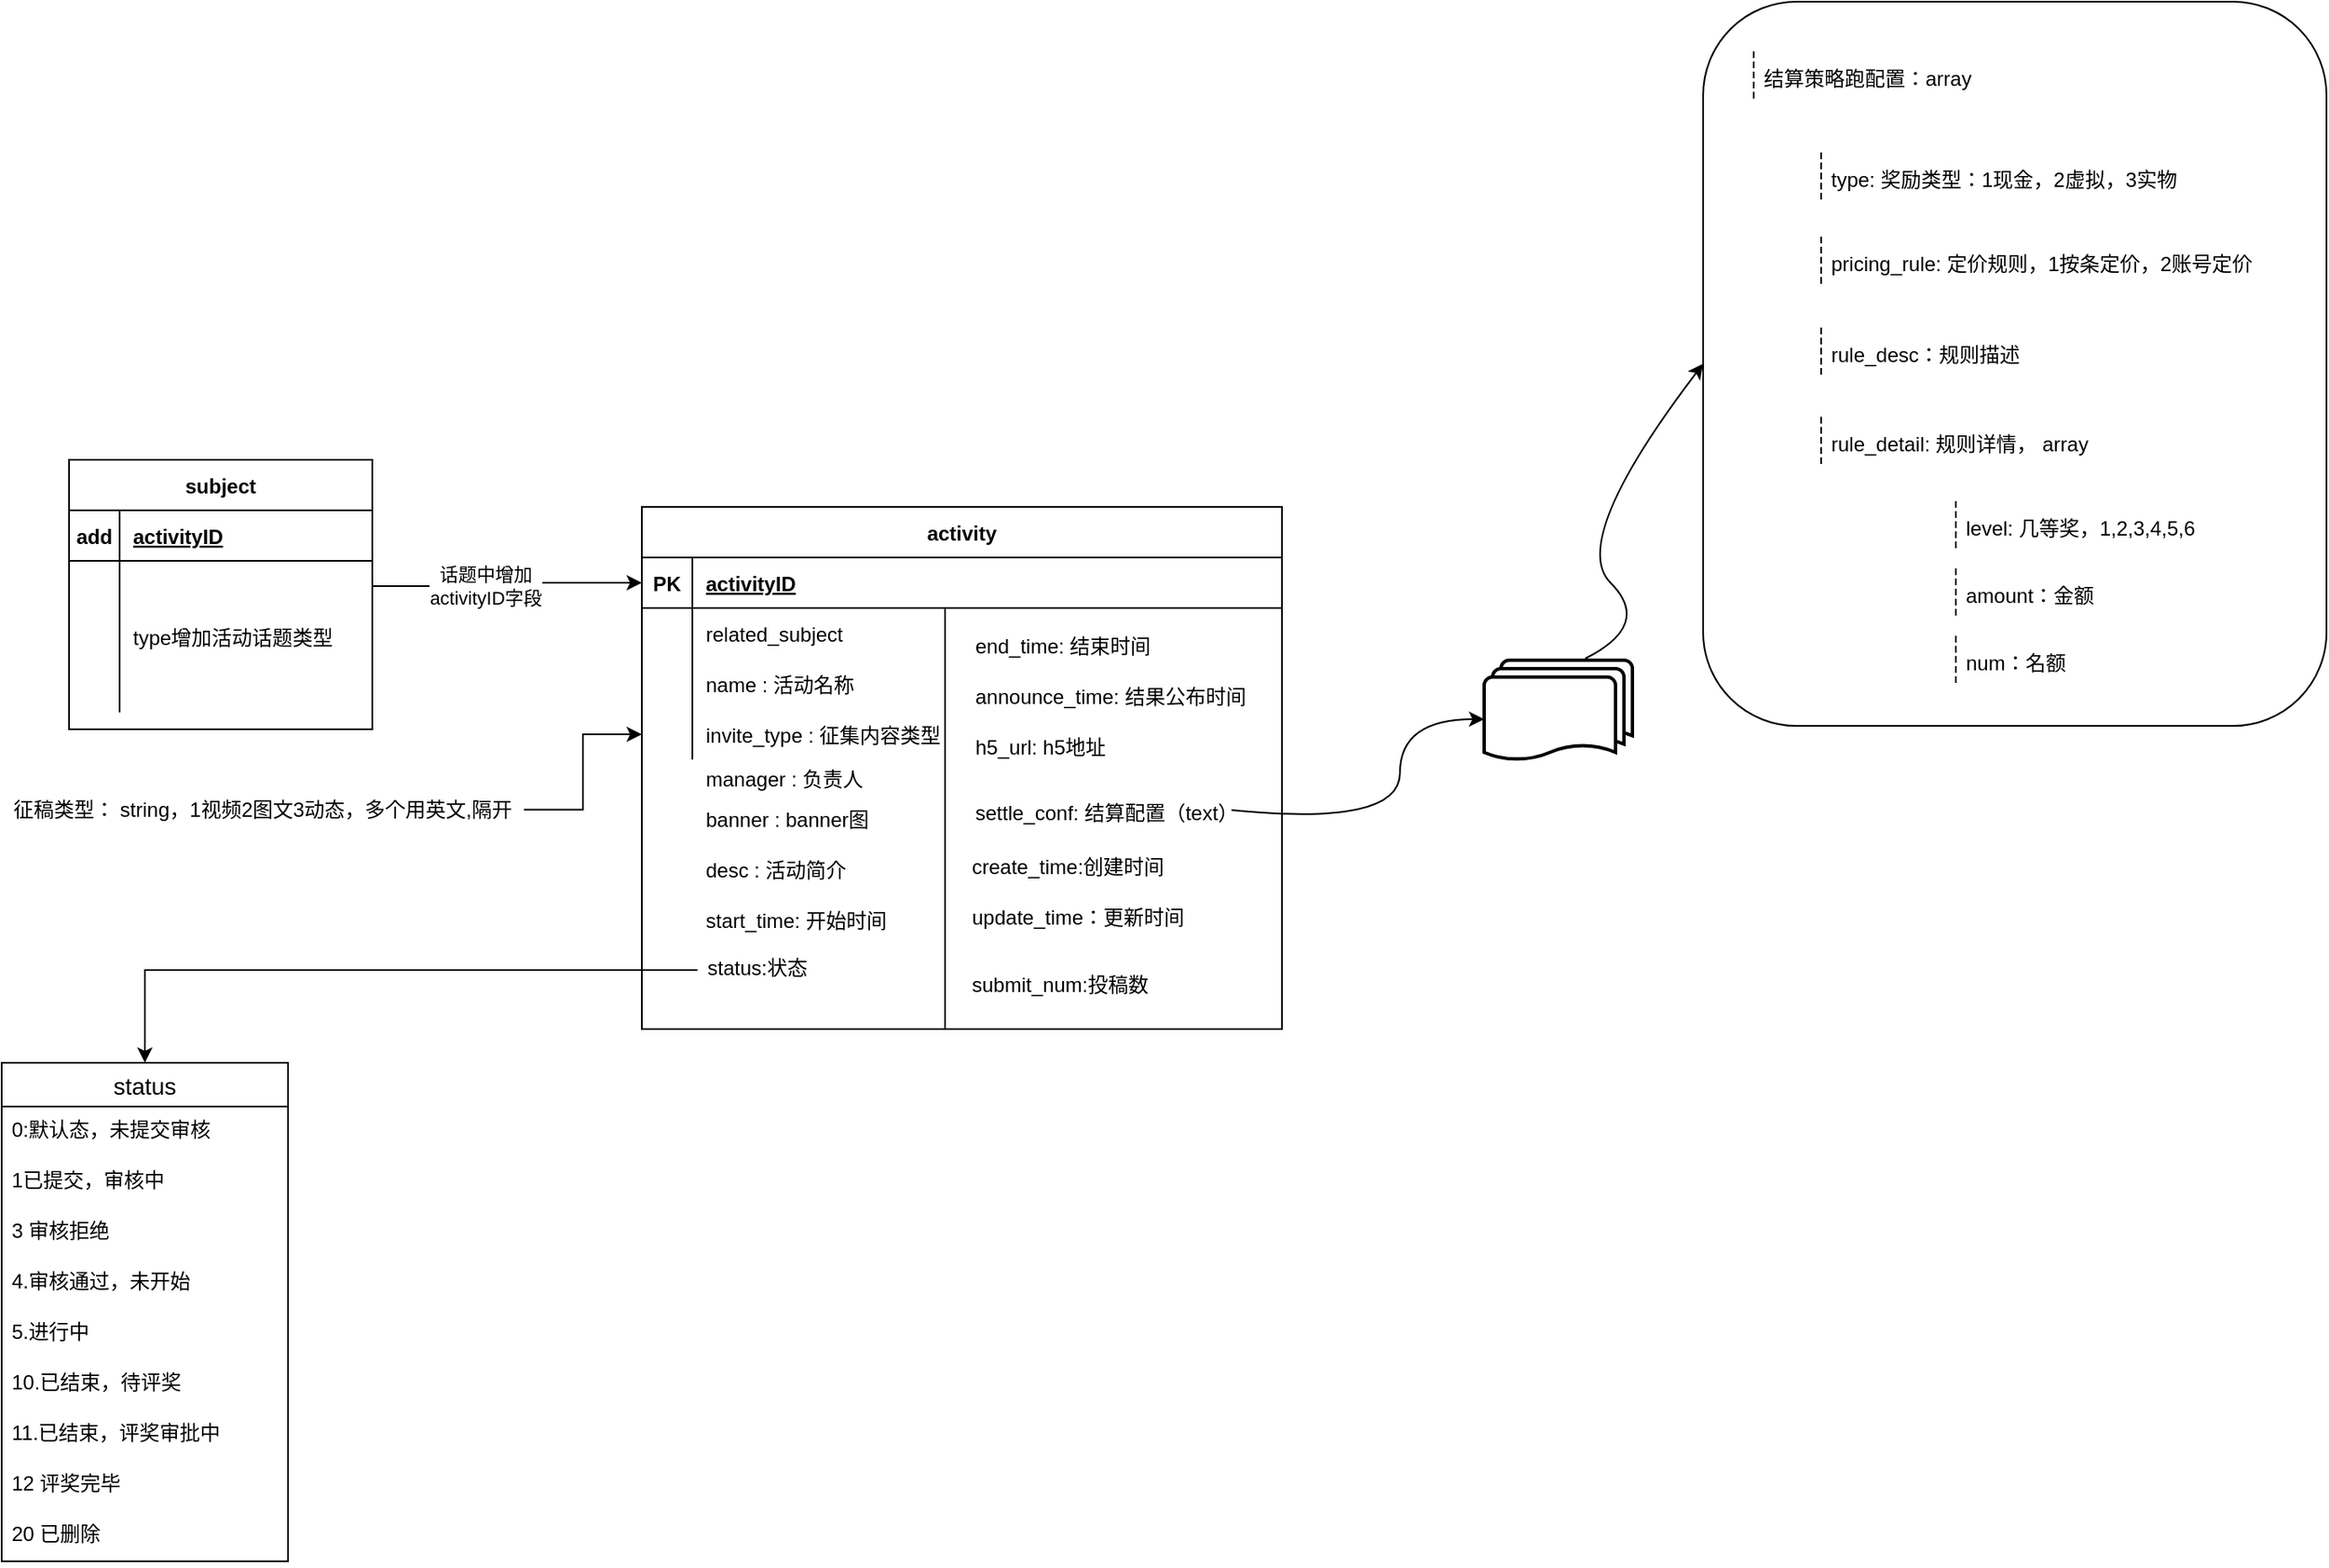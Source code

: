 <mxfile version="15.5.8" type="github">
  <diagram id="LG2WF2RvglRewsPvHwB6" name="Page-1">
    <mxGraphModel dx="1422" dy="762" grid="1" gridSize="10" guides="1" tooltips="1" connect="1" arrows="1" fold="1" page="1" pageScale="1" pageWidth="1654" pageHeight="2336" math="0" shadow="0">
      <root>
        <mxCell id="0" />
        <mxCell id="1" parent="0" />
        <mxCell id="w5vEDjfAuw3C4fb2oxAN-76" value="" style="rounded=1;whiteSpace=wrap;html=1;" parent="1" vertex="1">
          <mxGeometry x="1160" y="290" width="370" height="430" as="geometry" />
        </mxCell>
        <mxCell id="w5vEDjfAuw3C4fb2oxAN-1" value="activity" style="shape=table;startSize=30;container=1;collapsible=1;childLayout=tableLayout;fixedRows=1;rowLines=0;fontStyle=1;align=center;resizeLast=1;" parent="1" vertex="1">
          <mxGeometry x="530" y="590" width="380" height="310" as="geometry">
            <mxRectangle x="530" y="590" width="70" height="30" as="alternateBounds" />
          </mxGeometry>
        </mxCell>
        <mxCell id="w5vEDjfAuw3C4fb2oxAN-2" value="" style="shape=partialRectangle;collapsible=0;dropTarget=0;pointerEvents=0;fillColor=none;top=0;left=0;bottom=1;right=0;points=[[0,0.5],[1,0.5]];portConstraint=eastwest;" parent="w5vEDjfAuw3C4fb2oxAN-1" vertex="1">
          <mxGeometry y="30" width="380" height="30" as="geometry" />
        </mxCell>
        <mxCell id="w5vEDjfAuw3C4fb2oxAN-3" value="PK" style="shape=partialRectangle;connectable=0;fillColor=none;top=0;left=0;bottom=0;right=0;fontStyle=1;overflow=hidden;" parent="w5vEDjfAuw3C4fb2oxAN-2" vertex="1">
          <mxGeometry width="30" height="30" as="geometry">
            <mxRectangle width="30" height="30" as="alternateBounds" />
          </mxGeometry>
        </mxCell>
        <mxCell id="w5vEDjfAuw3C4fb2oxAN-4" value="activityID" style="shape=partialRectangle;connectable=0;fillColor=none;top=0;left=0;bottom=0;right=0;align=left;spacingLeft=6;fontStyle=5;overflow=hidden;" parent="w5vEDjfAuw3C4fb2oxAN-2" vertex="1">
          <mxGeometry x="30" width="350" height="30" as="geometry">
            <mxRectangle width="350" height="30" as="alternateBounds" />
          </mxGeometry>
        </mxCell>
        <mxCell id="w5vEDjfAuw3C4fb2oxAN-5" value="" style="shape=partialRectangle;collapsible=0;dropTarget=0;pointerEvents=0;fillColor=none;top=0;left=0;bottom=0;right=0;points=[[0,0.5],[1,0.5]];portConstraint=eastwest;" parent="w5vEDjfAuw3C4fb2oxAN-1" vertex="1">
          <mxGeometry y="60" width="380" height="30" as="geometry" />
        </mxCell>
        <mxCell id="w5vEDjfAuw3C4fb2oxAN-6" value="" style="shape=partialRectangle;connectable=0;fillColor=none;top=0;left=0;bottom=0;right=0;editable=1;overflow=hidden;" parent="w5vEDjfAuw3C4fb2oxAN-5" vertex="1">
          <mxGeometry width="30" height="30" as="geometry">
            <mxRectangle width="30" height="30" as="alternateBounds" />
          </mxGeometry>
        </mxCell>
        <mxCell id="w5vEDjfAuw3C4fb2oxAN-7" value="related_subject" style="shape=partialRectangle;connectable=0;fillColor=none;top=0;left=0;bottom=0;right=0;align=left;spacingLeft=6;overflow=hidden;" parent="w5vEDjfAuw3C4fb2oxAN-5" vertex="1">
          <mxGeometry x="30" width="350" height="30" as="geometry">
            <mxRectangle width="350" height="30" as="alternateBounds" />
          </mxGeometry>
        </mxCell>
        <mxCell id="w5vEDjfAuw3C4fb2oxAN-8" value="" style="shape=partialRectangle;collapsible=0;dropTarget=0;pointerEvents=0;fillColor=none;top=0;left=0;bottom=0;right=0;points=[[0,0.5],[1,0.5]];portConstraint=eastwest;" parent="w5vEDjfAuw3C4fb2oxAN-1" vertex="1">
          <mxGeometry y="90" width="380" height="30" as="geometry" />
        </mxCell>
        <mxCell id="w5vEDjfAuw3C4fb2oxAN-9" value="" style="shape=partialRectangle;connectable=0;fillColor=none;top=0;left=0;bottom=0;right=0;editable=1;overflow=hidden;" parent="w5vEDjfAuw3C4fb2oxAN-8" vertex="1">
          <mxGeometry width="30" height="30" as="geometry">
            <mxRectangle width="30" height="30" as="alternateBounds" />
          </mxGeometry>
        </mxCell>
        <mxCell id="w5vEDjfAuw3C4fb2oxAN-10" value="name : 活动名称" style="shape=partialRectangle;connectable=0;fillColor=none;top=0;left=0;bottom=0;right=0;align=left;spacingLeft=6;overflow=hidden;" parent="w5vEDjfAuw3C4fb2oxAN-8" vertex="1">
          <mxGeometry x="30" width="350" height="30" as="geometry">
            <mxRectangle width="350" height="30" as="alternateBounds" />
          </mxGeometry>
        </mxCell>
        <mxCell id="w5vEDjfAuw3C4fb2oxAN-11" value="" style="shape=partialRectangle;collapsible=0;dropTarget=0;pointerEvents=0;fillColor=none;top=0;left=0;bottom=0;right=0;points=[[0,0.5],[1,0.5]];portConstraint=eastwest;" parent="w5vEDjfAuw3C4fb2oxAN-1" vertex="1">
          <mxGeometry y="120" width="380" height="30" as="geometry" />
        </mxCell>
        <mxCell id="w5vEDjfAuw3C4fb2oxAN-12" value="" style="shape=partialRectangle;connectable=0;fillColor=none;top=0;left=0;bottom=0;right=0;editable=1;overflow=hidden;" parent="w5vEDjfAuw3C4fb2oxAN-11" vertex="1">
          <mxGeometry width="30" height="30" as="geometry">
            <mxRectangle width="30" height="30" as="alternateBounds" />
          </mxGeometry>
        </mxCell>
        <mxCell id="w5vEDjfAuw3C4fb2oxAN-13" value="invite_type : 征集内容类型" style="shape=partialRectangle;connectable=0;fillColor=none;top=0;left=0;bottom=0;right=0;align=left;spacingLeft=6;overflow=hidden;" parent="w5vEDjfAuw3C4fb2oxAN-11" vertex="1">
          <mxGeometry x="30" width="350" height="30" as="geometry">
            <mxRectangle width="350" height="30" as="alternateBounds" />
          </mxGeometry>
        </mxCell>
        <mxCell id="w5vEDjfAuw3C4fb2oxAN-14" value="subject" style="shape=table;startSize=30;container=1;collapsible=1;childLayout=tableLayout;fixedRows=1;rowLines=0;fontStyle=1;align=center;resizeLast=1;" parent="1" vertex="1">
          <mxGeometry x="190" y="562" width="180" height="160" as="geometry" />
        </mxCell>
        <mxCell id="w5vEDjfAuw3C4fb2oxAN-15" value="" style="shape=partialRectangle;collapsible=0;dropTarget=0;pointerEvents=0;fillColor=none;top=0;left=0;bottom=1;right=0;points=[[0,0.5],[1,0.5]];portConstraint=eastwest;" parent="w5vEDjfAuw3C4fb2oxAN-14" vertex="1">
          <mxGeometry y="30" width="180" height="30" as="geometry" />
        </mxCell>
        <mxCell id="w5vEDjfAuw3C4fb2oxAN-16" value="add" style="shape=partialRectangle;connectable=0;fillColor=none;top=0;left=0;bottom=0;right=0;fontStyle=1;overflow=hidden;" parent="w5vEDjfAuw3C4fb2oxAN-15" vertex="1">
          <mxGeometry width="30" height="30" as="geometry">
            <mxRectangle width="30" height="30" as="alternateBounds" />
          </mxGeometry>
        </mxCell>
        <mxCell id="w5vEDjfAuw3C4fb2oxAN-17" value="activityID" style="shape=partialRectangle;connectable=0;fillColor=none;top=0;left=0;bottom=0;right=0;align=left;spacingLeft=6;fontStyle=5;overflow=hidden;" parent="w5vEDjfAuw3C4fb2oxAN-15" vertex="1">
          <mxGeometry x="30" width="150" height="30" as="geometry">
            <mxRectangle width="150" height="30" as="alternateBounds" />
          </mxGeometry>
        </mxCell>
        <mxCell id="w5vEDjfAuw3C4fb2oxAN-18" value="" style="shape=partialRectangle;collapsible=0;dropTarget=0;pointerEvents=0;fillColor=none;top=0;left=0;bottom=0;right=0;points=[[0,0.5],[1,0.5]];portConstraint=eastwest;" parent="w5vEDjfAuw3C4fb2oxAN-14" vertex="1">
          <mxGeometry y="60" width="180" height="30" as="geometry" />
        </mxCell>
        <mxCell id="w5vEDjfAuw3C4fb2oxAN-19" value="" style="shape=partialRectangle;connectable=0;fillColor=none;top=0;left=0;bottom=0;right=0;editable=1;overflow=hidden;" parent="w5vEDjfAuw3C4fb2oxAN-18" vertex="1">
          <mxGeometry width="30" height="30" as="geometry">
            <mxRectangle width="30" height="30" as="alternateBounds" />
          </mxGeometry>
        </mxCell>
        <mxCell id="w5vEDjfAuw3C4fb2oxAN-20" value="" style="shape=partialRectangle;connectable=0;fillColor=none;top=0;left=0;bottom=0;right=0;align=left;spacingLeft=6;overflow=hidden;" parent="w5vEDjfAuw3C4fb2oxAN-18" vertex="1">
          <mxGeometry x="30" width="150" height="30" as="geometry">
            <mxRectangle width="150" height="30" as="alternateBounds" />
          </mxGeometry>
        </mxCell>
        <mxCell id="w5vEDjfAuw3C4fb2oxAN-21" value="" style="shape=partialRectangle;collapsible=0;dropTarget=0;pointerEvents=0;fillColor=none;top=0;left=0;bottom=0;right=0;points=[[0,0.5],[1,0.5]];portConstraint=eastwest;" parent="w5vEDjfAuw3C4fb2oxAN-14" vertex="1">
          <mxGeometry y="90" width="180" height="30" as="geometry" />
        </mxCell>
        <mxCell id="w5vEDjfAuw3C4fb2oxAN-22" value="" style="shape=partialRectangle;connectable=0;fillColor=none;top=0;left=0;bottom=0;right=0;editable=1;overflow=hidden;" parent="w5vEDjfAuw3C4fb2oxAN-21" vertex="1">
          <mxGeometry width="30" height="30" as="geometry">
            <mxRectangle width="30" height="30" as="alternateBounds" />
          </mxGeometry>
        </mxCell>
        <mxCell id="w5vEDjfAuw3C4fb2oxAN-23" value="type增加活动话题类型" style="shape=partialRectangle;connectable=0;fillColor=none;top=0;left=0;bottom=0;right=0;align=left;spacingLeft=6;overflow=hidden;" parent="w5vEDjfAuw3C4fb2oxAN-21" vertex="1">
          <mxGeometry x="30" width="150" height="30" as="geometry">
            <mxRectangle width="150" height="30" as="alternateBounds" />
          </mxGeometry>
        </mxCell>
        <mxCell id="w5vEDjfAuw3C4fb2oxAN-24" value="" style="shape=partialRectangle;collapsible=0;dropTarget=0;pointerEvents=0;fillColor=none;top=0;left=0;bottom=0;right=0;points=[[0,0.5],[1,0.5]];portConstraint=eastwest;" parent="w5vEDjfAuw3C4fb2oxAN-14" vertex="1">
          <mxGeometry y="120" width="180" height="30" as="geometry" />
        </mxCell>
        <mxCell id="w5vEDjfAuw3C4fb2oxAN-25" value="" style="shape=partialRectangle;connectable=0;fillColor=none;top=0;left=0;bottom=0;right=0;editable=1;overflow=hidden;" parent="w5vEDjfAuw3C4fb2oxAN-24" vertex="1">
          <mxGeometry width="30" height="30" as="geometry">
            <mxRectangle width="30" height="30" as="alternateBounds" />
          </mxGeometry>
        </mxCell>
        <mxCell id="w5vEDjfAuw3C4fb2oxAN-26" value="" style="shape=partialRectangle;connectable=0;fillColor=none;top=0;left=0;bottom=0;right=0;align=left;spacingLeft=6;overflow=hidden;" parent="w5vEDjfAuw3C4fb2oxAN-24" vertex="1">
          <mxGeometry x="30" width="150" height="30" as="geometry">
            <mxRectangle width="150" height="30" as="alternateBounds" />
          </mxGeometry>
        </mxCell>
        <mxCell id="w5vEDjfAuw3C4fb2oxAN-27" style="edgeStyle=orthogonalEdgeStyle;rounded=0;orthogonalLoop=1;jettySize=auto;html=1;exitX=1;exitY=0.5;exitDx=0;exitDy=0;entryX=0;entryY=0.5;entryDx=0;entryDy=0;" parent="1" source="w5vEDjfAuw3C4fb2oxAN-18" target="w5vEDjfAuw3C4fb2oxAN-2" edge="1">
          <mxGeometry relative="1" as="geometry">
            <mxPoint x="490" y="660" as="targetPoint" />
          </mxGeometry>
        </mxCell>
        <mxCell id="w5vEDjfAuw3C4fb2oxAN-31" value="话题中增加&lt;br&gt;activityID字段" style="edgeLabel;html=1;align=center;verticalAlign=middle;resizable=0;points=[];" parent="w5vEDjfAuw3C4fb2oxAN-27" vertex="1" connectable="0">
          <mxGeometry x="-0.173" relative="1" as="geometry">
            <mxPoint as="offset" />
          </mxGeometry>
        </mxCell>
        <mxCell id="w5vEDjfAuw3C4fb2oxAN-33" value="manager : 负责人" style="shape=partialRectangle;connectable=0;fillColor=none;top=0;left=0;bottom=0;right=0;align=left;spacingLeft=6;overflow=hidden;" parent="1" vertex="1">
          <mxGeometry x="560" y="736" width="150" height="30" as="geometry">
            <mxRectangle width="150" height="30" as="alternateBounds" />
          </mxGeometry>
        </mxCell>
        <mxCell id="w5vEDjfAuw3C4fb2oxAN-34" value="banner : banner图" style="shape=partialRectangle;connectable=0;fillColor=none;top=0;left=0;bottom=0;right=0;align=left;spacingLeft=6;overflow=hidden;" parent="1" vertex="1">
          <mxGeometry x="560" y="760" width="150" height="30" as="geometry">
            <mxRectangle width="150" height="30" as="alternateBounds" />
          </mxGeometry>
        </mxCell>
        <mxCell id="w5vEDjfAuw3C4fb2oxAN-35" value="desc : 活动简介" style="shape=partialRectangle;connectable=0;fillColor=none;top=0;left=0;bottom=0;right=0;align=left;spacingLeft=6;overflow=hidden;" parent="1" vertex="1">
          <mxGeometry x="560" y="790" width="150" height="30" as="geometry">
            <mxRectangle width="150" height="30" as="alternateBounds" />
          </mxGeometry>
        </mxCell>
        <mxCell id="w5vEDjfAuw3C4fb2oxAN-41" value="" style="endArrow=none;html=1;rounded=0;" parent="1" edge="1">
          <mxGeometry width="50" height="50" relative="1" as="geometry">
            <mxPoint x="710" y="900" as="sourcePoint" />
            <mxPoint x="710" y="650" as="targetPoint" />
          </mxGeometry>
        </mxCell>
        <mxCell id="w5vEDjfAuw3C4fb2oxAN-42" value="start_time: 开始时间" style="shape=partialRectangle;connectable=0;fillColor=none;top=0;left=0;bottom=0;right=0;align=left;spacingLeft=6;overflow=hidden;" parent="1" vertex="1">
          <mxGeometry x="560" y="820" width="150" height="30" as="geometry">
            <mxRectangle width="150" height="30" as="alternateBounds" />
          </mxGeometry>
        </mxCell>
        <mxCell id="w5vEDjfAuw3C4fb2oxAN-43" value="end_time: 结束时间" style="shape=partialRectangle;connectable=0;fillColor=none;top=0;left=0;bottom=0;right=0;align=left;spacingLeft=6;overflow=hidden;" parent="1" vertex="1">
          <mxGeometry x="720" y="657" width="150" height="30" as="geometry">
            <mxRectangle width="150" height="30" as="alternateBounds" />
          </mxGeometry>
        </mxCell>
        <mxCell id="w5vEDjfAuw3C4fb2oxAN-44" value="announce_time: 结果公布时间" style="shape=partialRectangle;connectable=0;fillColor=none;top=0;left=0;bottom=0;right=0;align=left;spacingLeft=6;overflow=hidden;" parent="1" vertex="1">
          <mxGeometry x="720" y="687" width="170" height="30" as="geometry">
            <mxRectangle width="150" height="30" as="alternateBounds" />
          </mxGeometry>
        </mxCell>
        <mxCell id="w5vEDjfAuw3C4fb2oxAN-45" value="h5_url: h5地址" style="shape=partialRectangle;connectable=0;fillColor=none;top=0;left=0;bottom=0;right=0;align=left;spacingLeft=6;overflow=hidden;" parent="1" vertex="1">
          <mxGeometry x="720" y="717" width="170" height="30" as="geometry">
            <mxRectangle width="150" height="30" as="alternateBounds" />
          </mxGeometry>
        </mxCell>
        <mxCell id="w5vEDjfAuw3C4fb2oxAN-46" value="settle_conf: 结算配置（text）" style="shape=partialRectangle;connectable=0;fillColor=none;top=0;left=0;bottom=0;right=0;align=left;spacingLeft=6;overflow=hidden;" parent="1" vertex="1">
          <mxGeometry x="720" y="756" width="170" height="30" as="geometry">
            <mxRectangle width="150" height="30" as="alternateBounds" />
          </mxGeometry>
        </mxCell>
        <mxCell id="w5vEDjfAuw3C4fb2oxAN-51" value="type: 奖励类型：1现金，2虚拟，3实物" style="shape=partialRectangle;fillColor=none;align=left;verticalAlign=middle;strokeColor=none;spacingLeft=34;rotatable=0;points=[[0,0.5],[1,0.5]];portConstraint=eastwest;dropTarget=0;" parent="1" vertex="1">
          <mxGeometry x="1200" y="380" width="90" height="30" as="geometry" />
        </mxCell>
        <mxCell id="w5vEDjfAuw3C4fb2oxAN-52" value="" style="shape=partialRectangle;top=0;left=0;bottom=0;fillColor=none;stokeWidth=1;dashed=1;align=left;verticalAlign=middle;spacingLeft=4;spacingRight=4;overflow=hidden;rotatable=0;points=[];portConstraint=eastwest;part=1;" parent="w5vEDjfAuw3C4fb2oxAN-51" vertex="1" connectable="0">
          <mxGeometry width="30" height="30" as="geometry" />
        </mxCell>
        <mxCell id="w5vEDjfAuw3C4fb2oxAN-53" value="pricing_rule: 定价规则，1按条定价，2账号定价" style="shape=partialRectangle;fillColor=none;align=left;verticalAlign=middle;strokeColor=none;spacingLeft=34;rotatable=0;points=[[0,0.5],[1,0.5]];portConstraint=eastwest;dropTarget=0;" parent="1" vertex="1">
          <mxGeometry x="1200" y="430" width="90" height="30" as="geometry" />
        </mxCell>
        <mxCell id="w5vEDjfAuw3C4fb2oxAN-54" value="" style="shape=partialRectangle;top=0;left=0;bottom=0;fillColor=none;stokeWidth=1;dashed=1;align=left;verticalAlign=middle;spacingLeft=4;spacingRight=4;overflow=hidden;rotatable=0;points=[];portConstraint=eastwest;part=1;" parent="w5vEDjfAuw3C4fb2oxAN-53" vertex="1" connectable="0">
          <mxGeometry width="30" height="30" as="geometry" />
        </mxCell>
        <mxCell id="w5vEDjfAuw3C4fb2oxAN-55" value="rule_detail: 规则详情， array" style="shape=partialRectangle;fillColor=none;align=left;verticalAlign=middle;strokeColor=none;spacingLeft=34;rotatable=0;points=[[0,0.5],[1,0.5]];portConstraint=eastwest;dropTarget=0;" parent="1" vertex="1">
          <mxGeometry x="1200" y="537" width="90" height="30" as="geometry" />
        </mxCell>
        <mxCell id="w5vEDjfAuw3C4fb2oxAN-56" value="" style="shape=partialRectangle;top=0;left=0;bottom=0;fillColor=none;stokeWidth=1;dashed=1;align=left;verticalAlign=middle;spacingLeft=4;spacingRight=4;overflow=hidden;rotatable=0;points=[];portConstraint=eastwest;part=1;" parent="w5vEDjfAuw3C4fb2oxAN-55" vertex="1" connectable="0">
          <mxGeometry width="30" height="30" as="geometry" />
        </mxCell>
        <mxCell id="w5vEDjfAuw3C4fb2oxAN-60" value="" style="strokeWidth=2;html=1;shape=mxgraph.flowchart.multi-document;whiteSpace=wrap;" parent="1" vertex="1">
          <mxGeometry x="1030" y="681" width="88" height="60" as="geometry" />
        </mxCell>
        <mxCell id="w5vEDjfAuw3C4fb2oxAN-62" value="" style="curved=1;endArrow=classic;html=1;rounded=0;" parent="1" edge="1">
          <mxGeometry width="50" height="50" relative="1" as="geometry">
            <mxPoint x="880" y="770" as="sourcePoint" />
            <mxPoint x="1030" y="716" as="targetPoint" />
            <Array as="points">
              <mxPoint x="980" y="780" />
              <mxPoint x="980" y="716" />
            </Array>
          </mxGeometry>
        </mxCell>
        <mxCell id="w5vEDjfAuw3C4fb2oxAN-63" value="" style="curved=1;endArrow=classic;html=1;rounded=0;entryX=0;entryY=0.5;entryDx=0;entryDy=0;" parent="1" target="w5vEDjfAuw3C4fb2oxAN-76" edge="1">
          <mxGeometry width="50" height="50" relative="1" as="geometry">
            <mxPoint x="1090" y="680" as="sourcePoint" />
            <mxPoint x="1140" y="500" as="targetPoint" />
            <Array as="points">
              <mxPoint x="1130" y="660" />
              <mxPoint x="1080" y="610" />
            </Array>
          </mxGeometry>
        </mxCell>
        <mxCell id="w5vEDjfAuw3C4fb2oxAN-64" value="结算策略跑配置：array" style="shape=partialRectangle;fillColor=none;align=left;verticalAlign=middle;strokeColor=none;spacingLeft=34;rotatable=0;points=[[0,0.5],[1,0.5]];portConstraint=eastwest;dropTarget=0;" parent="1" vertex="1">
          <mxGeometry x="1160" y="320" width="90" height="30" as="geometry" />
        </mxCell>
        <mxCell id="w5vEDjfAuw3C4fb2oxAN-65" value="" style="shape=partialRectangle;top=0;left=0;bottom=0;fillColor=none;stokeWidth=1;dashed=1;align=left;verticalAlign=middle;spacingLeft=4;spacingRight=4;overflow=hidden;rotatable=0;points=[];portConstraint=eastwest;part=1;" parent="w5vEDjfAuw3C4fb2oxAN-64" vertex="1" connectable="0">
          <mxGeometry width="30" height="30" as="geometry" />
        </mxCell>
        <mxCell id="w5vEDjfAuw3C4fb2oxAN-66" value="level: 几等奖，1,2,3,4,5,6" style="shape=partialRectangle;fillColor=none;align=left;verticalAlign=middle;strokeColor=none;spacingLeft=34;rotatable=0;points=[[0,0.5],[1,0.5]];portConstraint=eastwest;dropTarget=0;" parent="1" vertex="1">
          <mxGeometry x="1280" y="587" width="90" height="30" as="geometry" />
        </mxCell>
        <mxCell id="w5vEDjfAuw3C4fb2oxAN-67" value="" style="shape=partialRectangle;top=0;left=0;bottom=0;fillColor=none;stokeWidth=1;dashed=1;align=left;verticalAlign=middle;spacingLeft=4;spacingRight=4;overflow=hidden;rotatable=0;points=[];portConstraint=eastwest;part=1;" parent="w5vEDjfAuw3C4fb2oxAN-66" vertex="1" connectable="0">
          <mxGeometry width="30" height="30" as="geometry" />
        </mxCell>
        <mxCell id="w5vEDjfAuw3C4fb2oxAN-68" value="amount：金额" style="shape=partialRectangle;fillColor=none;align=left;verticalAlign=middle;strokeColor=none;spacingLeft=34;rotatable=0;points=[[0,0.5],[1,0.5]];portConstraint=eastwest;dropTarget=0;" parent="1" vertex="1">
          <mxGeometry x="1280" y="627" width="90" height="30" as="geometry" />
        </mxCell>
        <mxCell id="w5vEDjfAuw3C4fb2oxAN-69" value="" style="shape=partialRectangle;top=0;left=0;bottom=0;fillColor=none;stokeWidth=1;dashed=1;align=left;verticalAlign=middle;spacingLeft=4;spacingRight=4;overflow=hidden;rotatable=0;points=[];portConstraint=eastwest;part=1;" parent="w5vEDjfAuw3C4fb2oxAN-68" vertex="1" connectable="0">
          <mxGeometry width="30" height="30" as="geometry" />
        </mxCell>
        <mxCell id="w5vEDjfAuw3C4fb2oxAN-70" value="num：名额" style="shape=partialRectangle;fillColor=none;align=left;verticalAlign=middle;strokeColor=none;spacingLeft=34;rotatable=0;points=[[0,0.5],[1,0.5]];portConstraint=eastwest;dropTarget=0;" parent="1" vertex="1">
          <mxGeometry x="1280" y="667" width="90" height="30" as="geometry" />
        </mxCell>
        <mxCell id="w5vEDjfAuw3C4fb2oxAN-71" value="" style="shape=partialRectangle;top=0;left=0;bottom=0;fillColor=none;stokeWidth=1;dashed=1;align=left;verticalAlign=middle;spacingLeft=4;spacingRight=4;overflow=hidden;rotatable=0;points=[];portConstraint=eastwest;part=1;" parent="w5vEDjfAuw3C4fb2oxAN-70" vertex="1" connectable="0">
          <mxGeometry width="30" height="30" as="geometry" />
        </mxCell>
        <mxCell id="w5vEDjfAuw3C4fb2oxAN-74" value="rule_desc：规则描述" style="shape=partialRectangle;fillColor=none;align=left;verticalAlign=middle;strokeColor=none;spacingLeft=34;rotatable=0;points=[[0,0.5],[1,0.5]];portConstraint=eastwest;dropTarget=0;" parent="1" vertex="1">
          <mxGeometry x="1200" y="484" width="90" height="30" as="geometry" />
        </mxCell>
        <mxCell id="w5vEDjfAuw3C4fb2oxAN-75" value="" style="shape=partialRectangle;top=0;left=0;bottom=0;fillColor=none;stokeWidth=1;dashed=1;align=left;verticalAlign=middle;spacingLeft=4;spacingRight=4;overflow=hidden;rotatable=0;points=[];portConstraint=eastwest;part=1;" parent="w5vEDjfAuw3C4fb2oxAN-74" vertex="1" connectable="0">
          <mxGeometry width="30" height="30" as="geometry" />
        </mxCell>
        <mxCell id="w5vEDjfAuw3C4fb2oxAN-77" value="create_time:创建时间" style="text;strokeColor=none;fillColor=none;spacingLeft=4;spacingRight=4;overflow=hidden;rotatable=0;points=[[0,0.5],[1,0.5]];portConstraint=eastwest;fontSize=12;" parent="1" vertex="1">
          <mxGeometry x="720" y="790" width="140" height="30" as="geometry" />
        </mxCell>
        <mxCell id="w5vEDjfAuw3C4fb2oxAN-78" value="update_time：更新时间" style="text;strokeColor=none;fillColor=none;spacingLeft=4;spacingRight=4;overflow=hidden;rotatable=0;points=[[0,0.5],[1,0.5]];portConstraint=eastwest;fontSize=12;" parent="1" vertex="1">
          <mxGeometry x="720" y="820" width="150" height="40" as="geometry" />
        </mxCell>
        <mxCell id="FG0yiC1ciWNTzW22SV-A-9" style="edgeStyle=orthogonalEdgeStyle;rounded=0;orthogonalLoop=1;jettySize=auto;html=1;exitX=0;exitY=0.5;exitDx=0;exitDy=0;entryX=0.5;entryY=0;entryDx=0;entryDy=0;" edge="1" parent="1" source="FG0yiC1ciWNTzW22SV-A-2" target="FG0yiC1ciWNTzW22SV-A-3">
          <mxGeometry relative="1" as="geometry" />
        </mxCell>
        <mxCell id="FG0yiC1ciWNTzW22SV-A-2" value="status:状态" style="text;strokeColor=none;fillColor=none;spacingLeft=4;spacingRight=4;overflow=hidden;rotatable=0;points=[[0,0.5],[1,0.5]];portConstraint=eastwest;fontSize=12;" vertex="1" parent="1">
          <mxGeometry x="563" y="850" width="90" height="30" as="geometry" />
        </mxCell>
        <mxCell id="FG0yiC1ciWNTzW22SV-A-3" value="status" style="swimlane;fontStyle=0;childLayout=stackLayout;horizontal=1;startSize=26;horizontalStack=0;resizeParent=1;resizeParentMax=0;resizeLast=0;collapsible=1;marginBottom=0;align=center;fontSize=14;" vertex="1" parent="1">
          <mxGeometry x="150" y="920" width="170" height="296" as="geometry" />
        </mxCell>
        <mxCell id="FG0yiC1ciWNTzW22SV-A-4" value="0:默认态，未提交审核" style="text;strokeColor=none;fillColor=none;spacingLeft=4;spacingRight=4;overflow=hidden;rotatable=0;points=[[0,0.5],[1,0.5]];portConstraint=eastwest;fontSize=12;" vertex="1" parent="FG0yiC1ciWNTzW22SV-A-3">
          <mxGeometry y="26" width="170" height="30" as="geometry" />
        </mxCell>
        <mxCell id="FG0yiC1ciWNTzW22SV-A-5" value="1已提交，审核中" style="text;strokeColor=none;fillColor=none;spacingLeft=4;spacingRight=4;overflow=hidden;rotatable=0;points=[[0,0.5],[1,0.5]];portConstraint=eastwest;fontSize=12;" vertex="1" parent="FG0yiC1ciWNTzW22SV-A-3">
          <mxGeometry y="56" width="170" height="30" as="geometry" />
        </mxCell>
        <mxCell id="FG0yiC1ciWNTzW22SV-A-6" value="3 审核拒绝" style="text;strokeColor=none;fillColor=none;spacingLeft=4;spacingRight=4;overflow=hidden;rotatable=0;points=[[0,0.5],[1,0.5]];portConstraint=eastwest;fontSize=12;" vertex="1" parent="FG0yiC1ciWNTzW22SV-A-3">
          <mxGeometry y="86" width="170" height="30" as="geometry" />
        </mxCell>
        <mxCell id="FG0yiC1ciWNTzW22SV-A-10" value="4.审核通过，未开始" style="text;strokeColor=none;fillColor=none;spacingLeft=4;spacingRight=4;overflow=hidden;rotatable=0;points=[[0,0.5],[1,0.5]];portConstraint=eastwest;fontSize=12;" vertex="1" parent="FG0yiC1ciWNTzW22SV-A-3">
          <mxGeometry y="116" width="170" height="30" as="geometry" />
        </mxCell>
        <mxCell id="FG0yiC1ciWNTzW22SV-A-11" value="5.进行中" style="text;strokeColor=none;fillColor=none;spacingLeft=4;spacingRight=4;overflow=hidden;rotatable=0;points=[[0,0.5],[1,0.5]];portConstraint=eastwest;fontSize=12;" vertex="1" parent="FG0yiC1ciWNTzW22SV-A-3">
          <mxGeometry y="146" width="170" height="30" as="geometry" />
        </mxCell>
        <mxCell id="FG0yiC1ciWNTzW22SV-A-12" value="10.已结束，待评奖" style="text;strokeColor=none;fillColor=none;spacingLeft=4;spacingRight=4;overflow=hidden;rotatable=0;points=[[0,0.5],[1,0.5]];portConstraint=eastwest;fontSize=12;" vertex="1" parent="FG0yiC1ciWNTzW22SV-A-3">
          <mxGeometry y="176" width="170" height="30" as="geometry" />
        </mxCell>
        <mxCell id="FG0yiC1ciWNTzW22SV-A-13" value="11.已结束，评奖审批中" style="text;strokeColor=none;fillColor=none;spacingLeft=4;spacingRight=4;overflow=hidden;rotatable=0;points=[[0,0.5],[1,0.5]];portConstraint=eastwest;fontSize=12;" vertex="1" parent="FG0yiC1ciWNTzW22SV-A-3">
          <mxGeometry y="206" width="170" height="30" as="geometry" />
        </mxCell>
        <mxCell id="FG0yiC1ciWNTzW22SV-A-14" value="12 评奖完毕" style="text;strokeColor=none;fillColor=none;spacingLeft=4;spacingRight=4;overflow=hidden;rotatable=0;points=[[0,0.5],[1,0.5]];portConstraint=eastwest;fontSize=12;" vertex="1" parent="FG0yiC1ciWNTzW22SV-A-3">
          <mxGeometry y="236" width="170" height="30" as="geometry" />
        </mxCell>
        <mxCell id="FG0yiC1ciWNTzW22SV-A-15" value="20 已删除" style="text;strokeColor=none;fillColor=none;spacingLeft=4;spacingRight=4;overflow=hidden;rotatable=0;points=[[0,0.5],[1,0.5]];portConstraint=eastwest;fontSize=12;" vertex="1" parent="FG0yiC1ciWNTzW22SV-A-3">
          <mxGeometry y="266" width="170" height="30" as="geometry" />
        </mxCell>
        <mxCell id="FG0yiC1ciWNTzW22SV-A-19" value="submit_num:投稿数" style="text;strokeColor=none;fillColor=none;spacingLeft=4;spacingRight=4;overflow=hidden;rotatable=0;points=[[0,0.5],[1,0.5]];portConstraint=eastwest;fontSize=12;" vertex="1" parent="1">
          <mxGeometry x="720" y="860" width="140" height="30" as="geometry" />
        </mxCell>
        <mxCell id="FG0yiC1ciWNTzW22SV-A-21" style="edgeStyle=orthogonalEdgeStyle;rounded=0;orthogonalLoop=1;jettySize=auto;html=1;exitX=1;exitY=0.5;exitDx=0;exitDy=0;" edge="1" parent="1" source="FG0yiC1ciWNTzW22SV-A-20" target="w5vEDjfAuw3C4fb2oxAN-11">
          <mxGeometry relative="1" as="geometry" />
        </mxCell>
        <mxCell id="FG0yiC1ciWNTzW22SV-A-20" value="征稿类型： string，1视频2图文3动态，多个用英文,隔开" style="text;html=1;strokeColor=none;fillColor=none;align=center;verticalAlign=middle;whiteSpace=wrap;rounded=0;" vertex="1" parent="1">
          <mxGeometry x="150" y="749.5" width="310" height="40.5" as="geometry" />
        </mxCell>
      </root>
    </mxGraphModel>
  </diagram>
</mxfile>
